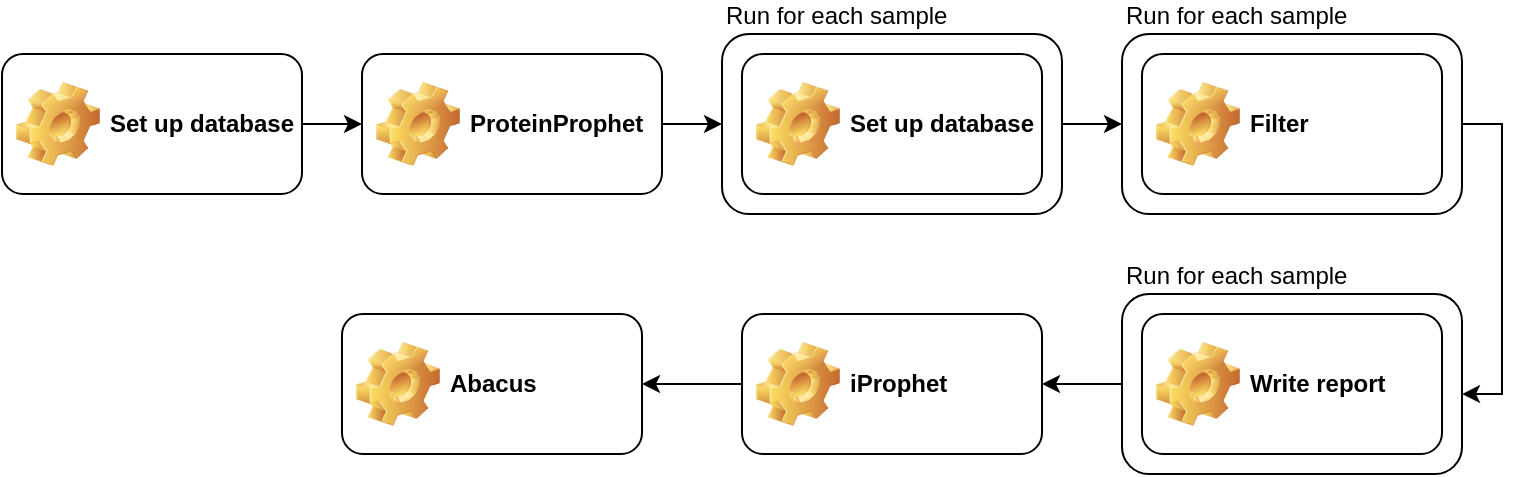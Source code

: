 <mxfile version="14.9.6" type="device"><diagram id="MAOBRiZTjHVFr5W-S-C7" name="ProteinProphet"><mxGraphModel dx="981" dy="486" grid="1" gridSize="10" guides="1" tooltips="1" connect="1" arrows="1" fold="1" page="1" pageScale="1" pageWidth="850" pageHeight="1100" math="0" shadow="0"><root><mxCell id="sJfSrXSABc9tFViFu4Dn-0"/><mxCell id="sJfSrXSABc9tFViFu4Dn-1" parent="sJfSrXSABc9tFViFu4Dn-0"/><mxCell id="WgN_4m2WNGU3lRR4_dGt-11" style="edgeStyle=orthogonalEdgeStyle;rounded=0;orthogonalLoop=1;jettySize=auto;html=1;entryX=0;entryY=0.5;entryDx=0;entryDy=0;endArrow=classic;endFill=1;verticalAlign=middle;" parent="sJfSrXSABc9tFViFu4Dn-1" source="WgN_4m2WNGU3lRR4_dGt-0" target="WgN_4m2WNGU3lRR4_dGt-1" edge="1"><mxGeometry relative="1" as="geometry"/></mxCell><mxCell id="WgN_4m2WNGU3lRR4_dGt-0" value="Set up database" style="label;whiteSpace=wrap;html=1;image=img/clipart/Gear_128x128.png" parent="sJfSrXSABc9tFViFu4Dn-1" vertex="1"><mxGeometry x="20" y="40" width="150" height="70" as="geometry"/></mxCell><mxCell id="WgN_4m2WNGU3lRR4_dGt-12" style="edgeStyle=orthogonalEdgeStyle;rounded=0;orthogonalLoop=1;jettySize=auto;html=1;entryX=0;entryY=0.5;entryDx=0;entryDy=0;endArrow=classic;endFill=1;verticalAlign=middle;" parent="sJfSrXSABc9tFViFu4Dn-1" source="WgN_4m2WNGU3lRR4_dGt-1" target="WgN_4m2WNGU3lRR4_dGt-3" edge="1"><mxGeometry relative="1" as="geometry"/></mxCell><mxCell id="WgN_4m2WNGU3lRR4_dGt-1" value="ProteinProphet" style="label;whiteSpace=wrap;html=1;image=img/clipart/Gear_128x128.png" parent="sJfSrXSABc9tFViFu4Dn-1" vertex="1"><mxGeometry x="200" y="40" width="150" height="70" as="geometry"/></mxCell><mxCell id="WgN_4m2WNGU3lRR4_dGt-2" value="Set up database" style="label;whiteSpace=wrap;html=1;image=img/clipart/Gear_128x128.png" parent="sJfSrXSABc9tFViFu4Dn-1" vertex="1"><mxGeometry x="390" y="40" width="150" height="70" as="geometry"/></mxCell><mxCell id="WgN_4m2WNGU3lRR4_dGt-13" style="edgeStyle=orthogonalEdgeStyle;rounded=0;orthogonalLoop=1;jettySize=auto;html=1;entryX=0;entryY=0.5;entryDx=0;entryDy=0;endArrow=classic;endFill=1;verticalAlign=middle;" parent="sJfSrXSABc9tFViFu4Dn-1" source="WgN_4m2WNGU3lRR4_dGt-3" target="WgN_4m2WNGU3lRR4_dGt-7" edge="1"><mxGeometry relative="1" as="geometry"/></mxCell><mxCell id="WgN_4m2WNGU3lRR4_dGt-3" value="Run for each sample" style="rounded=1;whiteSpace=wrap;html=1;align=left;fillColor=none;labelPosition=center;verticalLabelPosition=top;verticalAlign=bottom;" parent="sJfSrXSABc9tFViFu4Dn-1" vertex="1"><mxGeometry x="380" y="30" width="170" height="90" as="geometry"/></mxCell><mxCell id="WgN_4m2WNGU3lRR4_dGt-4" value="Filter" style="label;whiteSpace=wrap;html=1;image=img/clipart/Gear_128x128.png" parent="sJfSrXSABc9tFViFu4Dn-1" vertex="1"><mxGeometry x="590" y="40" width="150" height="70" as="geometry"/></mxCell><mxCell id="WgN_4m2WNGU3lRR4_dGt-5" value="Write report" style="label;whiteSpace=wrap;html=1;image=img/clipart/Gear_128x128.png" parent="sJfSrXSABc9tFViFu4Dn-1" vertex="1"><mxGeometry x="590" y="170" width="150" height="70" as="geometry"/></mxCell><mxCell id="VwvLHir_PhzL_XGS4ONf-0" style="edgeStyle=orthogonalEdgeStyle;rounded=0;orthogonalLoop=1;jettySize=auto;html=1;entryX=1;entryY=0.556;entryDx=0;entryDy=0;entryPerimeter=0;" edge="1" parent="sJfSrXSABc9tFViFu4Dn-1" source="WgN_4m2WNGU3lRR4_dGt-7" target="WgN_4m2WNGU3lRR4_dGt-8"><mxGeometry relative="1" as="geometry"><mxPoint x="770" y="210" as="targetPoint"/><Array as="points"><mxPoint x="770" y="75"/><mxPoint x="770" y="210"/></Array></mxGeometry></mxCell><mxCell id="WgN_4m2WNGU3lRR4_dGt-7" value="Run for each sample" style="rounded=1;whiteSpace=wrap;html=1;align=left;fillColor=none;labelPosition=center;verticalLabelPosition=top;verticalAlign=bottom;" parent="sJfSrXSABc9tFViFu4Dn-1" vertex="1"><mxGeometry x="580" y="30" width="170" height="90" as="geometry"/></mxCell><mxCell id="WgN_4m2WNGU3lRR4_dGt-16" style="edgeStyle=orthogonalEdgeStyle;rounded=0;orthogonalLoop=1;jettySize=auto;html=1;entryX=1;entryY=0.5;entryDx=0;entryDy=0;endArrow=classic;endFill=1;verticalAlign=middle;" parent="sJfSrXSABc9tFViFu4Dn-1" source="WgN_4m2WNGU3lRR4_dGt-8" target="WgN_4m2WNGU3lRR4_dGt-10" edge="1"><mxGeometry relative="1" as="geometry"/></mxCell><mxCell id="WgN_4m2WNGU3lRR4_dGt-8" value="Run for each sample" style="rounded=1;whiteSpace=wrap;html=1;align=left;fillColor=none;labelPosition=center;verticalLabelPosition=top;verticalAlign=bottom;" parent="sJfSrXSABc9tFViFu4Dn-1" vertex="1"><mxGeometry x="580" y="160" width="170" height="90" as="geometry"/></mxCell><mxCell id="WgN_4m2WNGU3lRR4_dGt-9" value="Abacus" style="label;whiteSpace=wrap;html=1;image=img/clipart/Gear_128x128.png" parent="sJfSrXSABc9tFViFu4Dn-1" vertex="1"><mxGeometry x="190" y="170" width="150" height="70" as="geometry"/></mxCell><mxCell id="WgN_4m2WNGU3lRR4_dGt-17" style="edgeStyle=orthogonalEdgeStyle;rounded=0;orthogonalLoop=1;jettySize=auto;html=1;entryX=1;entryY=0.5;entryDx=0;entryDy=0;endArrow=classic;endFill=1;verticalAlign=middle;" parent="sJfSrXSABc9tFViFu4Dn-1" source="WgN_4m2WNGU3lRR4_dGt-10" target="WgN_4m2WNGU3lRR4_dGt-9" edge="1"><mxGeometry relative="1" as="geometry"/></mxCell><mxCell id="WgN_4m2WNGU3lRR4_dGt-10" value="iProphet" style="label;whiteSpace=wrap;html=1;image=img/clipart/Gear_128x128.png" parent="sJfSrXSABc9tFViFu4Dn-1" vertex="1"><mxGeometry x="390" y="170" width="150" height="70" as="geometry"/></mxCell></root></mxGraphModel></diagram></mxfile>